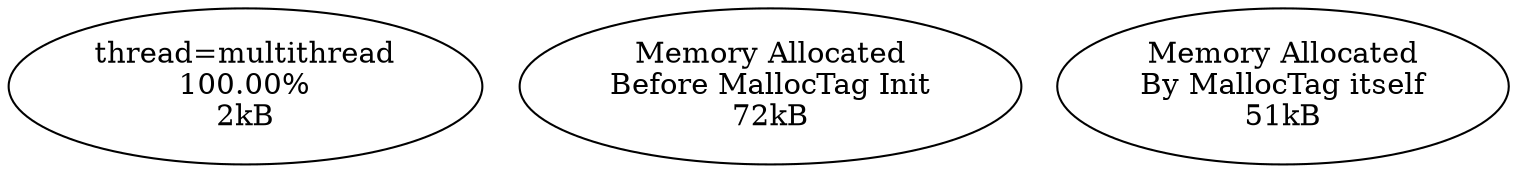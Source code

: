 digraph MallocTree {
multithread [label="thread=multithread\n100.00%\n2kB"]
__before_init_node__ [label="Memory Allocated\nBefore MallocTag Init\n72kB"]
__malloctag_self_memory__ [label="Memory Allocated\nBy MallocTag itself\n51kB"]
}
